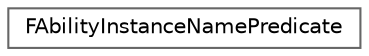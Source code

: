 digraph "Graphical Class Hierarchy"
{
 // INTERACTIVE_SVG=YES
 // LATEX_PDF_SIZE
  bgcolor="transparent";
  edge [fontname=Helvetica,fontsize=10,labelfontname=Helvetica,labelfontsize=10];
  node [fontname=Helvetica,fontsize=10,shape=box,height=0.2,width=0.4];
  rankdir="LR";
  Node0 [id="Node000000",label="FAbilityInstanceNamePredicate",height=0.2,width=0.4,color="grey40", fillcolor="white", style="filled",URL="$da/d36/structFAbilityInstanceNamePredicate.html",tooltip="AbilityTasks are small, self contained operations that can be performed while executing an ability."];
}
